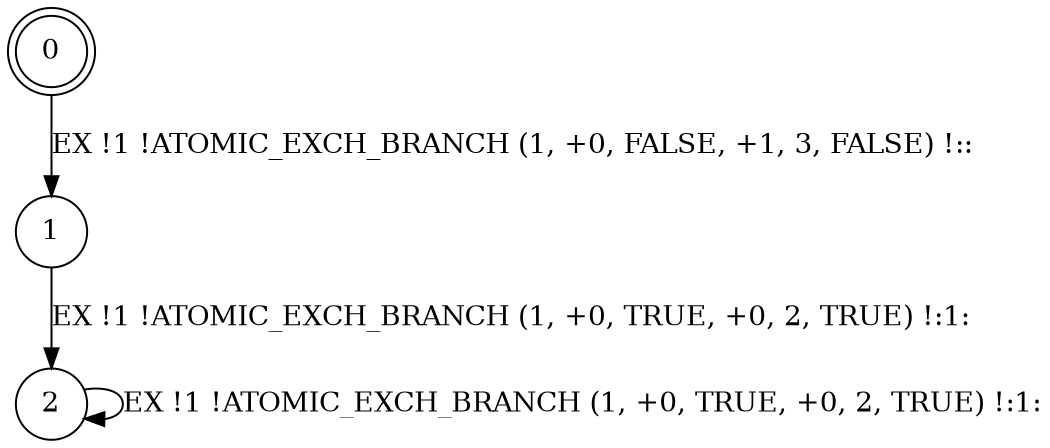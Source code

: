 digraph BCG {
size = "7, 10.5";
center = TRUE;
node [shape = circle];
0 [peripheries = 2];
0 -> 1 [label = "EX !1 !ATOMIC_EXCH_BRANCH (1, +0, FALSE, +1, 3, FALSE) !::"];
1 -> 2 [label = "EX !1 !ATOMIC_EXCH_BRANCH (1, +0, TRUE, +0, 2, TRUE) !:1:"];
2 -> 2 [label = "EX !1 !ATOMIC_EXCH_BRANCH (1, +0, TRUE, +0, 2, TRUE) !:1:"];
}
